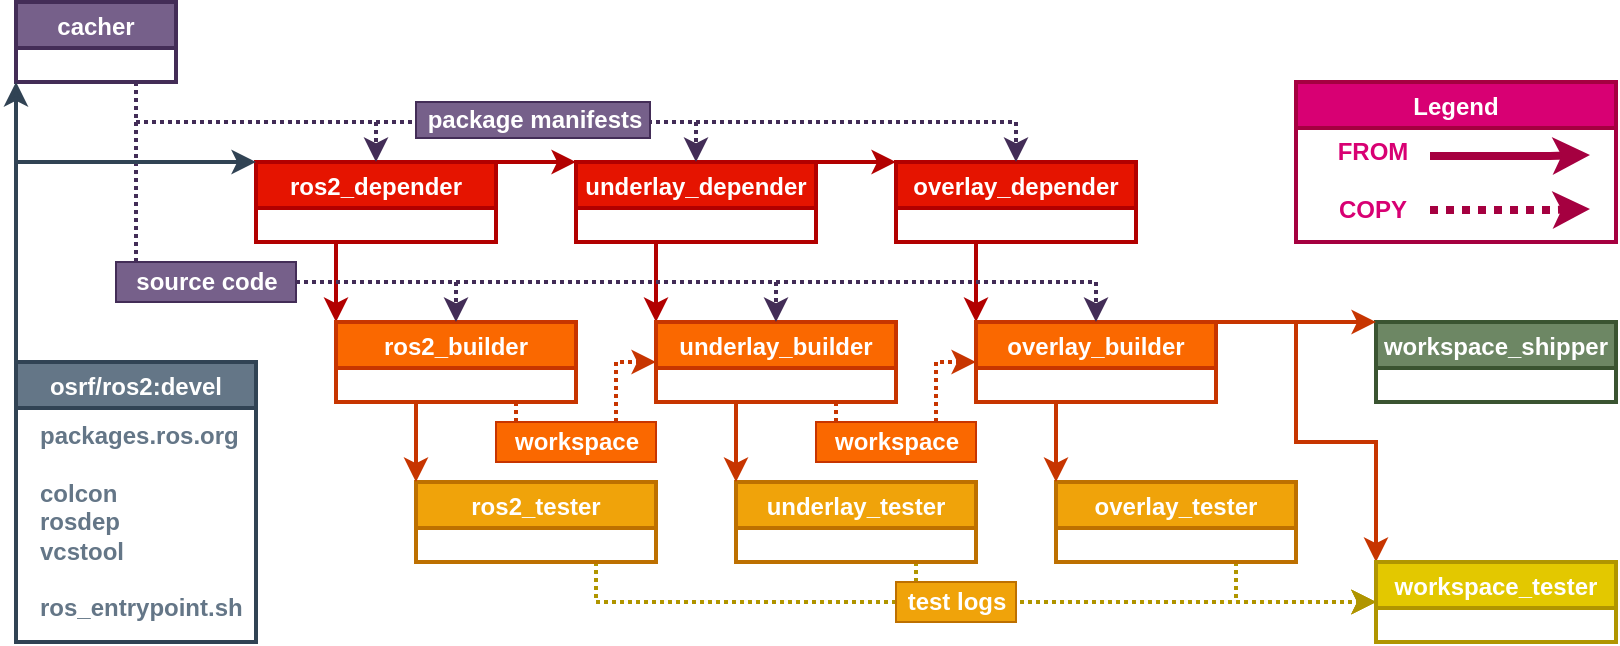<mxfile version="13.1.3">
    <diagram id="RjcjVuEInLvihBYfl9KC" name="Page-1">
        <mxGraphModel dx="1432" dy="1916" grid="1" gridSize="10" guides="1" tooltips="1" connect="1" arrows="1" fold="1" page="1" pageScale="1" pageWidth="1600" pageHeight="900" background="none" math="0" shadow="0">
            <root>
                <mxCell id="0"/>
                <mxCell id="1" parent="0"/>
                <mxCell id="14" value="cacher" style="swimlane;strokeColor=#432D57;fillColor=#76608a;fontColor=#ffffff;strokeWidth=2;" parent="1" vertex="1">
                    <mxGeometry x="40" width="80" height="40" as="geometry">
                        <mxRectangle x="420" y="20" width="70" height="23" as="alternateBounds"/>
                    </mxGeometry>
                </mxCell>
                <mxCell id="19" style="edgeStyle=orthogonalEdgeStyle;rounded=0;orthogonalLoop=1;jettySize=auto;html=1;exitX=1;exitY=0;exitDx=0;exitDy=0;fillColor=#e51400;strokeColor=#B20000;entryX=0;entryY=0;entryDx=0;entryDy=0;strokeWidth=2;" parent="1" source="15" target="16" edge="1">
                    <mxGeometry relative="1" as="geometry">
                        <mxPoint x="360" y="120" as="targetPoint"/>
                        <Array as="points">
                            <mxPoint x="300" y="80"/>
                            <mxPoint x="300" y="80"/>
                        </Array>
                    </mxGeometry>
                </mxCell>
                <mxCell id="31" style="edgeStyle=orthogonalEdgeStyle;rounded=0;orthogonalLoop=1;jettySize=auto;html=1;exitX=0.25;exitY=1;exitDx=0;exitDy=0;entryX=0;entryY=0;entryDx=0;entryDy=0;fillColor=#e51400;strokeColor=#B20000;strokeWidth=2;" parent="1" source="15" target="27" edge="1">
                    <mxGeometry relative="1" as="geometry">
                        <mxPoint x="330" y="260" as="targetPoint"/>
                        <Array as="points">
                            <mxPoint x="200" y="120"/>
                        </Array>
                    </mxGeometry>
                </mxCell>
                <mxCell id="15" value="ros2_depender" style="swimlane;strokeColor=#B20000;fillColor=#e51400;fontColor=#ffffff;strokeWidth=2;" parent="1" vertex="1">
                    <mxGeometry x="160" y="80" width="120" height="40" as="geometry">
                        <mxRectangle x="240" y="160" width="70" height="23" as="alternateBounds"/>
                    </mxGeometry>
                </mxCell>
                <mxCell id="22" style="edgeStyle=orthogonalEdgeStyle;rounded=0;orthogonalLoop=1;jettySize=auto;html=1;exitX=1;exitY=0;exitDx=0;exitDy=0;fillColor=#e51400;strokeColor=#B20000;strokeWidth=2;entryX=0;entryY=0;entryDx=0;entryDy=0;" parent="1" source="16" target="17" edge="1">
                    <mxGeometry relative="1" as="geometry">
                        <mxPoint x="470" y="10" as="targetPoint"/>
                        <Array as="points">
                            <mxPoint x="460" y="80"/>
                            <mxPoint x="460" y="80"/>
                        </Array>
                    </mxGeometry>
                </mxCell>
                <mxCell id="32" style="edgeStyle=orthogonalEdgeStyle;rounded=0;orthogonalLoop=1;jettySize=auto;html=1;entryX=0;entryY=0;entryDx=0;entryDy=0;fillColor=#e51400;strokeColor=#B20000;exitX=0.25;exitY=1;exitDx=0;exitDy=0;strokeWidth=2;" parent="1" source="16" target="29" edge="1">
                    <mxGeometry relative="1" as="geometry">
                        <mxPoint x="480" y="120" as="sourcePoint"/>
                        <Array as="points">
                            <mxPoint x="360" y="120"/>
                        </Array>
                    </mxGeometry>
                </mxCell>
                <mxCell id="16" value="underlay_depender" style="swimlane;strokeColor=#B20000;fillColor=#e51400;fontColor=#ffffff;strokeWidth=2;" parent="1" vertex="1">
                    <mxGeometry x="320" y="80" width="120" height="40" as="geometry">
                        <mxRectangle x="420" y="20" width="70" height="23" as="alternateBounds"/>
                    </mxGeometry>
                </mxCell>
                <mxCell id="33" style="edgeStyle=orthogonalEdgeStyle;rounded=0;orthogonalLoop=1;jettySize=auto;html=1;exitX=0.25;exitY=1;exitDx=0;exitDy=0;entryX=0;entryY=0;entryDx=0;entryDy=0;fillColor=#e51400;strokeColor=#B20000;strokeWidth=2;" parent="1" source="17" target="30" edge="1">
                    <mxGeometry relative="1" as="geometry">
                        <mxPoint x="810" y="170" as="targetPoint"/>
                        <Array as="points">
                            <mxPoint x="520" y="120"/>
                        </Array>
                    </mxGeometry>
                </mxCell>
                <mxCell id="17" value="overlay_depender" style="swimlane;strokeColor=#B20000;fillColor=#e51400;fontColor=#ffffff;strokeWidth=2;" parent="1" vertex="1">
                    <mxGeometry x="480" y="80" width="120" height="40" as="geometry">
                        <mxRectangle x="420" y="20" width="70" height="23" as="alternateBounds"/>
                    </mxGeometry>
                </mxCell>
                <mxCell id="76" style="edgeStyle=orthogonalEdgeStyle;rounded=0;orthogonalLoop=1;jettySize=auto;html=1;exitX=0.75;exitY=1;exitDx=0;exitDy=0;entryX=0;entryY=0.5;entryDx=0;entryDy=0;dashed=1;fillColor=#fa6800;strokeColor=#C73500;strokeWidth=2;dashPattern=1 1;" parent="1" source="27" target="29" edge="1">
                    <mxGeometry relative="1" as="geometry"/>
                </mxCell>
                <mxCell id="27" value="ros2_builder" style="swimlane;strokeColor=#C73500;fillColor=#fa6800;fontColor=#ffffff;strokeWidth=2;" parent="1" vertex="1">
                    <mxGeometry x="200" y="160" width="120" height="40" as="geometry">
                        <mxRectangle x="420" y="20" width="70" height="23" as="alternateBounds"/>
                    </mxGeometry>
                </mxCell>
                <mxCell id="77" style="edgeStyle=orthogonalEdgeStyle;rounded=0;orthogonalLoop=1;jettySize=auto;html=1;exitX=0.75;exitY=1;exitDx=0;exitDy=0;entryX=0;entryY=0.5;entryDx=0;entryDy=0;dashed=1;fillColor=#fa6800;strokeColor=#C73500;strokeWidth=2;dashPattern=1 1;" parent="1" source="29" target="30" edge="1">
                    <mxGeometry relative="1" as="geometry"/>
                </mxCell>
                <mxCell id="29" value="underlay_builder" style="swimlane;strokeColor=#C73500;fillColor=#fa6800;fontColor=#ffffff;strokeWidth=2;" parent="1" vertex="1">
                    <mxGeometry x="360" y="160" width="120" height="40" as="geometry">
                        <mxRectangle x="420" y="20" width="70" height="23" as="alternateBounds"/>
                    </mxGeometry>
                </mxCell>
                <mxCell id="81" style="edgeStyle=orthogonalEdgeStyle;rounded=0;orthogonalLoop=1;jettySize=auto;html=1;exitX=1;exitY=0;exitDx=0;exitDy=0;entryX=0;entryY=0;entryDx=0;entryDy=0;strokeColor=#C73500;fillColor=#fa6800;strokeWidth=2;" parent="1" source="30" target="49" edge="1">
                    <mxGeometry relative="1" as="geometry">
                        <Array as="points">
                            <mxPoint x="680" y="160"/>
                            <mxPoint x="680" y="220"/>
                            <mxPoint x="720" y="220"/>
                        </Array>
                    </mxGeometry>
                </mxCell>
                <mxCell id="30" value="overlay_builder" style="swimlane;strokeColor=#C73500;fillColor=#fa6800;fontColor=#ffffff;strokeWidth=2;" parent="1" vertex="1">
                    <mxGeometry x="520" y="160" width="120" height="40" as="geometry">
                        <mxRectangle x="420" y="20" width="70" height="23" as="alternateBounds"/>
                    </mxGeometry>
                </mxCell>
                <mxCell id="57" style="edgeStyle=orthogonalEdgeStyle;rounded=0;orthogonalLoop=1;jettySize=auto;html=1;exitX=0.75;exitY=1;exitDx=0;exitDy=0;entryX=0;entryY=0.5;entryDx=0;entryDy=0;dashed=1;fillColor=#e3c800;strokeColor=#B09500;strokeWidth=2;dashPattern=1 1;" parent="1" source="40" target="49" edge="1">
                    <mxGeometry relative="1" as="geometry">
                        <Array as="points">
                            <mxPoint x="330" y="300"/>
                        </Array>
                    </mxGeometry>
                </mxCell>
                <mxCell id="40" value="ros2_tester" style="swimlane;strokeColor=#BD7000;fillColor=#f0a30a;fontColor=#ffffff;strokeWidth=2;" parent="1" vertex="1">
                    <mxGeometry x="240" y="240" width="120" height="40" as="geometry">
                        <mxRectangle x="420" y="20" width="70" height="23" as="alternateBounds"/>
                    </mxGeometry>
                </mxCell>
                <mxCell id="56" style="edgeStyle=orthogonalEdgeStyle;rounded=0;orthogonalLoop=1;jettySize=auto;html=1;exitX=0.75;exitY=1;exitDx=0;exitDy=0;entryX=0;entryY=0.5;entryDx=0;entryDy=0;dashed=1;fillColor=#e3c800;strokeColor=#B09500;strokeWidth=2;dashPattern=1 1;" parent="1" source="42" target="49" edge="1">
                    <mxGeometry relative="1" as="geometry">
                        <Array as="points">
                            <mxPoint x="490" y="300"/>
                        </Array>
                    </mxGeometry>
                </mxCell>
                <mxCell id="42" value="underlay_tester" style="swimlane;strokeColor=#BD7000;fillColor=#f0a30a;fontColor=#ffffff;strokeWidth=2;" parent="1" vertex="1">
                    <mxGeometry x="400" y="240" width="120" height="40" as="geometry">
                        <mxRectangle x="420" y="20" width="70" height="23" as="alternateBounds"/>
                    </mxGeometry>
                </mxCell>
                <mxCell id="54" style="edgeStyle=orthogonalEdgeStyle;rounded=0;orthogonalLoop=1;jettySize=auto;html=1;exitX=0.75;exitY=1;exitDx=0;exitDy=0;entryX=0;entryY=0.5;entryDx=0;entryDy=0;dashed=1;fillColor=#e3c800;strokeColor=#B09500;strokeWidth=2;dashPattern=1 1;" parent="1" source="43" target="49" edge="1">
                    <mxGeometry relative="1" as="geometry"/>
                </mxCell>
                <mxCell id="43" value="overlay_tester" style="swimlane;strokeColor=#BD7000;fillColor=#f0a30a;fontColor=#ffffff;strokeWidth=2;" parent="1" vertex="1">
                    <mxGeometry x="560" y="240" width="120" height="40" as="geometry">
                        <mxRectangle x="420" y="20" width="70" height="23" as="alternateBounds"/>
                    </mxGeometry>
                </mxCell>
                <mxCell id="44" style="edgeStyle=orthogonalEdgeStyle;rounded=0;orthogonalLoop=1;jettySize=auto;html=1;entryX=0;entryY=0;entryDx=0;entryDy=0;exitX=0.25;exitY=1;exitDx=0;exitDy=0;fillColor=#fa6800;strokeColor=#C73500;strokeWidth=2;" parent="1" source="27" target="40" edge="1">
                    <mxGeometry relative="1" as="geometry">
                        <mxPoint x="300" y="270" as="sourcePoint"/>
                        <Array as="points">
                            <mxPoint x="240" y="200"/>
                        </Array>
                    </mxGeometry>
                </mxCell>
                <mxCell id="46" style="edgeStyle=orthogonalEdgeStyle;rounded=0;orthogonalLoop=1;jettySize=auto;html=1;entryX=0;entryY=0;entryDx=0;entryDy=0;exitX=0.25;exitY=1;exitDx=0;exitDy=0;fillColor=#fa6800;strokeColor=#C73500;strokeWidth=2;" parent="1" source="30" target="43" edge="1">
                    <mxGeometry relative="1" as="geometry">
                        <mxPoint x="780" y="170" as="sourcePoint"/>
                        <Array as="points">
                            <mxPoint x="560" y="200"/>
                        </Array>
                    </mxGeometry>
                </mxCell>
                <mxCell id="47" value="workspace_shipper" style="swimlane;strokeColor=#3A5431;fillColor=#6d8764;fontColor=#ffffff;strokeWidth=2;" parent="1" vertex="1">
                    <mxGeometry x="720" y="160" width="120" height="40" as="geometry">
                        <mxRectangle x="420" y="20" width="70" height="23" as="alternateBounds"/>
                    </mxGeometry>
                </mxCell>
                <mxCell id="49" value="workspace_tester" style="swimlane;strokeColor=#B09500;fillColor=#e3c800;fontColor=#ffffff;strokeWidth=2;startSize=23;" parent="1" vertex="1">
                    <mxGeometry x="720" y="280" width="120" height="40" as="geometry">
                        <mxRectangle x="420" y="20" width="70" height="23" as="alternateBounds"/>
                    </mxGeometry>
                </mxCell>
                <mxCell id="59" style="edgeStyle=orthogonalEdgeStyle;rounded=0;orthogonalLoop=1;jettySize=auto;html=1;exitX=0.75;exitY=1;exitDx=0;exitDy=0;entryX=0.5;entryY=0;entryDx=0;entryDy=0;dashed=1;fillColor=#76608a;strokeColor=#432D57;strokeWidth=2;dashPattern=1 1;" parent="1" source="14" target="27" edge="1">
                    <mxGeometry relative="1" as="geometry">
                        <mxPoint x="90" y="10" as="sourcePoint"/>
                        <mxPoint x="730" y="50" as="targetPoint"/>
                        <Array as="points">
                            <mxPoint x="100" y="140"/>
                            <mxPoint x="260" y="140"/>
                        </Array>
                    </mxGeometry>
                </mxCell>
                <mxCell id="60" style="edgeStyle=orthogonalEdgeStyle;rounded=0;orthogonalLoop=1;jettySize=auto;html=1;exitX=0.75;exitY=1;exitDx=0;exitDy=0;entryX=0.5;entryY=0;entryDx=0;entryDy=0;dashed=1;fillColor=#76608a;strokeColor=#432D57;strokeWidth=2;dashPattern=1 1;" parent="1" source="14" target="29" edge="1">
                    <mxGeometry relative="1" as="geometry">
                        <mxPoint x="90" y="10" as="sourcePoint"/>
                        <mxPoint x="330" y="210" as="targetPoint"/>
                        <Array as="points">
                            <mxPoint x="100" y="140"/>
                            <mxPoint x="420" y="140"/>
                        </Array>
                    </mxGeometry>
                </mxCell>
                <mxCell id="61" style="edgeStyle=orthogonalEdgeStyle;rounded=0;orthogonalLoop=1;jettySize=auto;html=1;exitX=0.75;exitY=1;exitDx=0;exitDy=0;entryX=0.5;entryY=0;entryDx=0;entryDy=0;dashed=1;fillColor=#76608a;strokeColor=#432D57;strokeWidth=2;dashPattern=1 1;" parent="1" source="14" target="30" edge="1">
                    <mxGeometry relative="1" as="geometry">
                        <mxPoint x="90" y="10" as="sourcePoint"/>
                        <mxPoint x="570" y="210" as="targetPoint"/>
                        <Array as="points">
                            <mxPoint x="100" y="140"/>
                            <mxPoint x="580" y="140"/>
                        </Array>
                    </mxGeometry>
                </mxCell>
                <mxCell id="63" style="edgeStyle=orthogonalEdgeStyle;rounded=0;orthogonalLoop=1;jettySize=auto;html=1;exitX=0.25;exitY=1;exitDx=0;exitDy=0;entryX=0;entryY=0;entryDx=0;entryDy=0;fillColor=#fa6800;strokeColor=#C73500;strokeWidth=2;" parent="1" source="29" target="42" edge="1">
                    <mxGeometry relative="1" as="geometry">
                        <mxPoint x="610" y="210" as="sourcePoint"/>
                        <mxPoint x="690" y="210" as="targetPoint"/>
                        <Array as="points">
                            <mxPoint x="400" y="200"/>
                        </Array>
                    </mxGeometry>
                </mxCell>
                <mxCell id="64" style="edgeStyle=orthogonalEdgeStyle;rounded=0;orthogonalLoop=1;jettySize=auto;html=1;exitX=0.75;exitY=1;exitDx=0;exitDy=0;dashed=1;entryX=0.5;entryY=0;entryDx=0;entryDy=0;fillColor=#76608a;strokeColor=#432D57;strokeWidth=2;dashPattern=1 1;" parent="1" source="14" target="15" edge="1">
                    <mxGeometry relative="1" as="geometry">
                        <mxPoint x="130" y="170" as="sourcePoint"/>
                        <mxPoint x="240" y="80" as="targetPoint"/>
                        <Array as="points">
                            <mxPoint x="100" y="60"/>
                            <mxPoint x="220" y="60"/>
                        </Array>
                    </mxGeometry>
                </mxCell>
                <mxCell id="66" style="edgeStyle=orthogonalEdgeStyle;rounded=0;orthogonalLoop=1;jettySize=auto;html=1;exitX=0.75;exitY=1;exitDx=0;exitDy=0;dashed=1;entryX=0.5;entryY=0;entryDx=0;entryDy=0;fillColor=#76608a;strokeColor=#432D57;strokeWidth=2;dashPattern=1 1;" parent="1" source="14" target="16" edge="1">
                    <mxGeometry relative="1" as="geometry">
                        <mxPoint x="130" y="170" as="sourcePoint"/>
                        <mxPoint x="520" y="20" as="targetPoint"/>
                        <Array as="points">
                            <mxPoint x="100" y="60"/>
                            <mxPoint x="380" y="60"/>
                        </Array>
                    </mxGeometry>
                </mxCell>
                <mxCell id="67" style="edgeStyle=orthogonalEdgeStyle;rounded=0;orthogonalLoop=1;jettySize=auto;html=1;exitX=0.75;exitY=1;exitDx=0;exitDy=0;dashed=1;entryX=0.5;entryY=0;entryDx=0;entryDy=0;fillColor=#76608a;strokeColor=#432D57;strokeWidth=2;dashPattern=1 1;" parent="1" source="14" target="17" edge="1">
                    <mxGeometry relative="1" as="geometry">
                        <mxPoint x="130" y="170" as="sourcePoint"/>
                        <mxPoint x="760" y="30" as="targetPoint"/>
                        <Array as="points">
                            <mxPoint x="100" y="60"/>
                            <mxPoint x="540" y="60"/>
                        </Array>
                    </mxGeometry>
                </mxCell>
                <mxCell id="82" style="edgeStyle=orthogonalEdgeStyle;rounded=0;orthogonalLoop=1;jettySize=auto;html=1;exitX=1;exitY=0;exitDx=0;exitDy=0;entryX=0;entryY=0;entryDx=0;entryDy=0;strokeColor=#C73500;fillColor=#fa6800;strokeWidth=2;" parent="1" source="30" target="47" edge="1">
                    <mxGeometry relative="1" as="geometry">
                        <mxPoint x="650" y="190" as="sourcePoint"/>
                        <mxPoint x="730" y="290" as="targetPoint"/>
                        <Array as="points">
                            <mxPoint x="703" y="160"/>
                            <mxPoint x="703" y="160"/>
                        </Array>
                    </mxGeometry>
                </mxCell>
                <mxCell id="85" value="Legend" style="swimlane;strokeColor=#A50040;fillColor=#d80073;fontColor=#ffffff;strokeWidth=2;" parent="1" vertex="1">
                    <mxGeometry x="680" y="40" width="160" height="80" as="geometry">
                        <mxRectangle x="420" y="20" width="70" height="23" as="alternateBounds"/>
                    </mxGeometry>
                </mxCell>
                <mxCell id="86" value="&lt;b&gt;&lt;font color=&quot;#d80073&quot;&gt;FROM&lt;br&gt;&lt;br&gt;COPY&lt;/font&gt;&lt;/b&gt;" style="text;html=1;align=center;verticalAlign=middle;resizable=0;points=[];autosize=1;fillColor=none;strokeColor=none;fontColor=#ffffff;" parent="85" vertex="1">
                    <mxGeometry x="15" y="26" width="45" height="46" as="geometry"/>
                </mxCell>
                <mxCell id="89" style="edgeStyle=orthogonalEdgeStyle;rounded=0;orthogonalLoop=1;jettySize=auto;html=1;entryX=0;entryY=0;entryDx=0;entryDy=0;strokeColor=#A50040;fillColor=#d80073;strokeWidth=4;dashed=1;dashPattern=1 1;" parent="1" edge="1">
                    <mxGeometry relative="1" as="geometry">
                        <mxPoint x="747" y="104" as="sourcePoint"/>
                        <mxPoint x="827" y="103.5" as="targetPoint"/>
                        <Array as="points">
                            <mxPoint x="807" y="103.5"/>
                            <mxPoint x="807" y="103.5"/>
                        </Array>
                    </mxGeometry>
                </mxCell>
                <mxCell id="90" style="edgeStyle=orthogonalEdgeStyle;rounded=0;orthogonalLoop=1;jettySize=auto;html=1;entryX=0;entryY=0;entryDx=0;entryDy=0;strokeColor=#A50040;fillColor=#d80073;strokeWidth=4;" parent="1" edge="1">
                    <mxGeometry relative="1" as="geometry">
                        <mxPoint x="747" y="77" as="sourcePoint"/>
                        <mxPoint x="827" y="76.5" as="targetPoint"/>
                        <Array as="points">
                            <mxPoint x="807" y="76.5"/>
                            <mxPoint x="807" y="76.5"/>
                        </Array>
                    </mxGeometry>
                </mxCell>
                <mxCell id="91" value="&lt;b&gt;package manifests&lt;/b&gt;" style="text;html=1;align=center;verticalAlign=middle;resizable=0;points=[];autosize=1;fillColor=#76608a;strokeColor=#432D57;fontColor=#ffffff;gradientColor=none;" vertex="1" parent="1">
                    <mxGeometry x="240" y="50" width="117" height="18" as="geometry"/>
                </mxCell>
                <mxCell id="92" value="&lt;b&gt;source code&lt;/b&gt;" style="text;html=1;align=center;verticalAlign=middle;resizable=0;points=[];autosize=1;fillColor=#76608a;strokeColor=#432D57;fontColor=#ffffff;gradientColor=none;" vertex="1" parent="1">
                    <mxGeometry x="90" y="130" width="90" height="20" as="geometry"/>
                </mxCell>
                <mxCell id="95" value="&lt;b&gt;test logs&lt;/b&gt;" style="text;html=1;align=center;verticalAlign=middle;resizable=0;points=[];autosize=1;fillColor=#f0a30a;strokeColor=#BD7000;fontColor=#ffffff;" vertex="1" parent="1">
                    <mxGeometry x="480" y="290" width="60" height="20" as="geometry"/>
                </mxCell>
                <mxCell id="96" value="&lt;b&gt;workspace&lt;/b&gt;" style="text;html=1;align=center;verticalAlign=middle;resizable=0;points=[];autosize=1;fillColor=#fa6800;strokeColor=#C73500;fontColor=#ffffff;" vertex="1" parent="1">
                    <mxGeometry x="280" y="210" width="80" height="20" as="geometry"/>
                </mxCell>
                <mxCell id="98" value="&lt;b&gt;workspace&lt;/b&gt;" style="text;html=1;align=center;verticalAlign=middle;resizable=0;points=[];autosize=1;fillColor=#fa6800;strokeColor=#C73500;fontColor=#ffffff;" vertex="1" parent="1">
                    <mxGeometry x="440" y="210" width="80" height="20" as="geometry"/>
                </mxCell>
                <mxCell id="101" style="edgeStyle=orthogonalEdgeStyle;rounded=0;orthogonalLoop=1;jettySize=auto;html=1;exitX=0;exitY=0;exitDx=0;exitDy=0;entryX=0;entryY=0;entryDx=0;entryDy=0;strokeWidth=2;fillColor=#647687;strokeColor=#314354;" edge="1" parent="1" source="100" target="15">
                    <mxGeometry relative="1" as="geometry">
                        <Array as="points">
                            <mxPoint x="40" y="80"/>
                        </Array>
                    </mxGeometry>
                </mxCell>
                <mxCell id="100" value="osrf/ros2:devel" style="swimlane;strokeColor=#314354;fillColor=#647687;fontColor=#ffffff;strokeWidth=2;startSize=23;labelBackgroundColor=none;" vertex="1" parent="1">
                    <mxGeometry x="40" y="180" width="120" height="140" as="geometry">
                        <mxRectangle x="240" y="160" width="70" height="23" as="alternateBounds"/>
                    </mxGeometry>
                </mxCell>
                <mxCell id="104" value="&lt;font style=&quot;font-size: 12px&quot; color=&quot;#647687&quot;&gt;packages.ros.org&lt;br style=&quot;font-size: 12px&quot;&gt;&lt;br style=&quot;font-size: 12px&quot;&gt;colcon&lt;br style=&quot;font-size: 12px&quot;&gt;rosdep&lt;br style=&quot;font-size: 12px&quot;&gt;vcstool&lt;br style=&quot;font-size: 12px&quot;&gt;&lt;br style=&quot;font-size: 12px&quot;&gt;ros_entrypoint.sh&lt;/font&gt;" style="text;html=1;align=left;verticalAlign=middle;resizable=0;points=[];autosize=1;fontStyle=1;labelBackgroundColor=none;fillColor=none;fontSize=12;" vertex="1" parent="100">
                    <mxGeometry x="10" y="30" width="120" height="100" as="geometry"/>
                </mxCell>
                <mxCell id="102" style="edgeStyle=orthogonalEdgeStyle;rounded=0;orthogonalLoop=1;jettySize=auto;html=1;exitX=0;exitY=0;exitDx=0;exitDy=0;entryX=0;entryY=1;entryDx=0;entryDy=0;strokeWidth=2;fillColor=#647687;strokeColor=#314354;" edge="1" parent="1" source="100" target="14">
                    <mxGeometry relative="1" as="geometry">
                        <mxPoint x="72" y="195" as="sourcePoint"/>
                        <mxPoint x="170" y="90" as="targetPoint"/>
                        <Array as="points">
                            <mxPoint x="40" y="110"/>
                            <mxPoint x="40" y="110"/>
                        </Array>
                    </mxGeometry>
                </mxCell>
            </root>
        </mxGraphModel>
    </diagram>
</mxfile>
